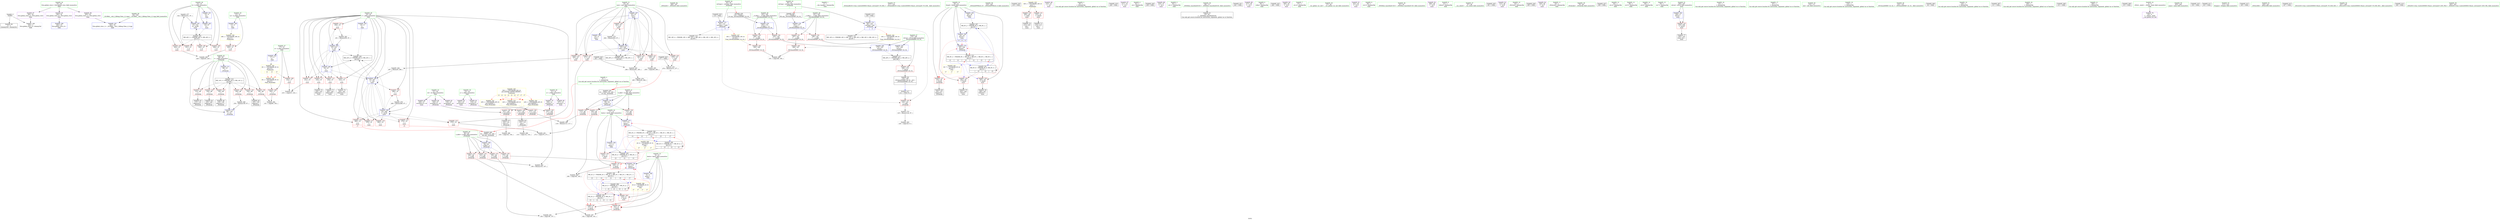 digraph "SVFG" {
	label="SVFG";

	Node0x55d6a80e3470 [shape=record,color=grey,label="{NodeID: 0\nNullPtr}"];
	Node0x55d6a80e3470 -> Node0x55d6a80e6d40[style=solid];
	Node0x55d6a80e3470 -> Node0x55d6a80ed7f0[style=solid];
	Node0x55d6a80f41e0 [shape=record,color=grey,label="{NodeID: 277\n332 = Binary(331, 97, )\n}"];
	Node0x55d6a80f41e0 -> Node0x55d6a80eead0[style=solid];
	Node0x55d6a80e5e70 [shape=record,color=red,label="{NodeID: 111\n235\<--19\n\<--i\nmain\n}"];
	Node0x55d6a80e5e70 -> Node0x55d6a80e7760[style=solid];
	Node0x55d6a80e3ed0 [shape=record,color=green,label="{NodeID: 28\n19\<--20\ni\<--i_field_insensitive\nGlob }"];
	Node0x55d6a80e3ed0 -> Node0x55d6a80e5da0[style=solid];
	Node0x55d6a80e3ed0 -> Node0x55d6a80e5e70[style=solid];
	Node0x55d6a80e3ed0 -> Node0x55d6a80e5f40[style=solid];
	Node0x55d6a80e3ed0 -> Node0x55d6a80e6010[style=solid];
	Node0x55d6a80e3ed0 -> Node0x55d6a80e60e0[style=solid];
	Node0x55d6a80e3ed0 -> Node0x55d6a80eab00[style=solid];
	Node0x55d6a80e3ed0 -> Node0x55d6a80eabd0[style=solid];
	Node0x55d6a80e3ed0 -> Node0x55d6a80eaca0[style=solid];
	Node0x55d6a80e3ed0 -> Node0x55d6a80ead70[style=solid];
	Node0x55d6a80e3ed0 -> Node0x55d6a80eae40[style=solid];
	Node0x55d6a80e3ed0 -> Node0x55d6a80eaf10[style=solid];
	Node0x55d6a80e3ed0 -> Node0x55d6a80ed2f0[style=solid];
	Node0x55d6a80e3ed0 -> Node0x55d6a80ee520[style=solid];
	Node0x55d6a80e3ed0 -> Node0x55d6a80ee5f0[style=solid];
	Node0x55d6a80e3ed0 -> Node0x55d6a80ee860[style=solid];
	Node0x55d6a80e3ed0 -> Node0x55d6a80ee930[style=solid];
	Node0x55d6a8101d70 [shape=record,color=black,label="{NodeID: 305\nMR_43V_2 = PHI(MR_43V_6, MR_43V_1, )\npts\{20 \}\n}"];
	Node0x55d6a8101d70 -> Node0x55d6a80ee520[style=dashed];
	Node0x55d6a80ebe80 [shape=record,color=red,label="{NodeID: 139\n99\<--88\n\<--i\n_Z5checkii\n}"];
	Node0x55d6a80ebe80 -> Node0x55d6a80f6b70[style=solid];
	Node0x55d6a80e6940 [shape=record,color=green,label="{NodeID: 56\n306\<--307\n_ZNSolsEi\<--_ZNSolsEi_field_insensitive\n}"];
	Node0x55d6a8122860 [shape=record,color=black,label="{NodeID: 416\n119 = PHI()\n}"];
	Node0x55d6a8122860 -> Node0x55d6a80edc30[style=solid];
	Node0x55d6a8109280 [shape=record,color=yellow,style=double,label="{NodeID: 333\n22V_1 = ENCHI(MR_22V_0)\npts\{240000 \}\nFun[_Z5checkii]}"];
	Node0x55d6a8109280 -> Node0x55d6a80ec430[style=dashed];
	Node0x55d6a80ed6f0 [shape=record,color=blue,label="{NodeID: 167\n363\<--54\nllvm.global_ctors_1\<--_GLOBAL__sub_I_Qifeng.Chen_2_0.cpp\nGlob }"];
	Node0x55d6a80e8120 [shape=record,color=purple,label="{NodeID: 84\n140\<--27\narrayidx12\<--ch\n_Z5checkii\n}"];
	Node0x55d6a80e8120 -> Node0x55d6a80ec6a0[style=solid];
	Node0x55d6a80c5e90 [shape=record,color=green,label="{NodeID: 1\n7\<--1\n__dso_handle\<--dummyObj\nGlob }"];
	Node0x55d6a80f4360 [shape=record,color=grey,label="{NodeID: 278\n278 = Binary(275, 277, )\n|{<s0>15}}"];
	Node0x55d6a80f4360:s0 -> Node0x55d6a81234a0[style=solid,color=red];
	Node0x55d6a80e5f40 [shape=record,color=red,label="{NodeID: 112\n239\<--19\n\<--i\nmain\n}"];
	Node0x55d6a80e5f40 -> Node0x55d6a80e7830[style=solid];
	Node0x55d6a80e3fd0 [shape=record,color=green,label="{NodeID: 29\n21\<--22\nx\<--x_field_insensitive\nGlob }"];
	Node0x55d6a80e3fd0 -> Node0x55d6a80e7d10[style=solid];
	Node0x55d6a80e3fd0 -> Node0x55d6a80e7de0[style=solid];
	Node0x55d6a8102270 [shape=record,color=black,label="{NodeID: 306\nMR_45V_2 = PHI(MR_45V_4, MR_45V_1, )\npts\{26 \}\n}"];
	Node0x55d6a8102270 -> Node0x55d6a80ee790[style=dashed];
	Node0x55d6a80ebf50 [shape=record,color=red,label="{NodeID: 140\n104\<--88\n\<--i\n_Z5checkii\n}"];
	Node0x55d6a80ebf50 -> Node0x55d6a80e6f40[style=solid];
	Node0x55d6a80e6a40 [shape=record,color=green,label="{NodeID: 57\n317\<--318\n_ZSt4endlIcSt11char_traitsIcEERSt13basic_ostreamIT_T0_ES6_\<--_ZSt4endlIcSt11char_traitsIcEERSt13basic_ostreamIT_T0_ES6__field_insensitive\n}"];
	Node0x55d6a8122960 [shape=record,color=black,label="{NodeID: 417\n121 = PHI(176, )\n}"];
	Node0x55d6a8122960 -> Node0x55d6a80ec500[style=solid];
	Node0x55d6a8109360 [shape=record,color=yellow,style=double,label="{NodeID: 334\n24V_1 = ENCHI(MR_24V_0)\npts\{280000 \}\nFun[_Z5checkii]}"];
	Node0x55d6a8109360 -> Node0x55d6a80ec5d0[style=dashed];
	Node0x55d6a8109360 -> Node0x55d6a80ec6a0[style=dashed];
	Node0x55d6a80ed7f0 [shape=record,color=blue, style = dotted,label="{NodeID: 168\n364\<--3\nllvm.global_ctors_2\<--dummyVal\nGlob }"];
	Node0x55d6a80e81f0 [shape=record,color=purple,label="{NodeID: 85\n245\<--27\narrayidx12\<--ch\nmain\n}"];
	Node0x55d6a80c5bd0 [shape=record,color=green,label="{NodeID: 2\n9\<--1\n\<--dummyObj\nCan only get source location for instruction, argument, global var or function.|{<s0>13|<s1>13}}"];
	Node0x55d6a80c5bd0:s0 -> Node0x55d6a7dc5980[style=solid,color=red];
	Node0x55d6a80c5bd0:s1 -> Node0x55d6a81234a0[style=solid,color=red];
	Node0x55d6a80f44e0 [shape=record,color=grey,label="{NodeID: 279\n285 = Binary(9, 284, )\n|{<s0>17}}"];
	Node0x55d6a80f44e0:s0 -> Node0x55d6a81234a0[style=solid,color=red];
	Node0x55d6a80e6010 [shape=record,color=red,label="{NodeID: 113\n243\<--19\n\<--i\nmain\n}"];
	Node0x55d6a80e6010 -> Node0x55d6a80e7900[style=solid];
	Node0x55d6a80e40d0 [shape=record,color=green,label="{NodeID: 30\n23\<--24\ny\<--y_field_insensitive\nGlob }"];
	Node0x55d6a80e40d0 -> Node0x55d6a80e7eb0[style=solid];
	Node0x55d6a80e40d0 -> Node0x55d6a80e7f80[style=solid];
	Node0x55d6a8102770 [shape=record,color=black,label="{NodeID: 307\nMR_8V_2 = PHI(MR_8V_5, MR_8V_1, )\npts\{31 \}\n}"];
	Node0x55d6a8102770 -> Node0x55d6a80ee6c0[style=dashed];
	Node0x55d6a80ec020 [shape=record,color=red,label="{NodeID: 141\n114\<--88\n\<--i\n_Z5checkii\n}"];
	Node0x55d6a80ec020 -> Node0x55d6a80e7010[style=solid];
	Node0x55d6a80e6b40 [shape=record,color=green,label="{NodeID: 58\n319\<--320\n_ZNSolsEPFRSoS_E\<--_ZNSolsEPFRSoS_E_field_insensitive\n}"];
	Node0x55d6a8122b30 [shape=record,color=black,label="{NodeID: 418\n219 = PHI()\n}"];
	Node0x55d6a8109440 [shape=record,color=yellow,style=double,label="{NodeID: 335\n34V_1 = ENCHI(MR_34V_0)\npts\{1 \}\nFun[main]}"];
	Node0x55d6a8109440 -> Node0x55d6a80eb730[style=dashed];
	Node0x55d6a8109440 -> Node0x55d6a80eb800[style=dashed];
	Node0x55d6a80ed8f0 [shape=record,color=blue,label="{NodeID: 169\n84\<--82\na.addr\<--a\n_Z5checkii\n}"];
	Node0x55d6a80ed8f0 -> Node0x55d6a80eb8d0[style=dashed];
	Node0x55d6a80ed8f0 -> Node0x55d6a80eb9a0[style=dashed];
	Node0x55d6a80ed8f0 -> Node0x55d6a80eba70[style=dashed];
	Node0x55d6a80ed8f0 -> Node0x55d6a80ebb40[style=dashed];
	Node0x55d6a80e82c0 [shape=record,color=purple,label="{NodeID: 86\n210\<--32\n\<--.str\nmain\n}"];
	Node0x55d6a80c62e0 [shape=record,color=green,label="{NodeID: 3\n30\<--1\n\<--dummyObj\nCan only get source location for instruction, argument, global var or function.}"];
	Node0x55d6a80f4660 [shape=record,color=grey,label="{NodeID: 280\n150 = Binary(149, 97, )\n}"];
	Node0x55d6a80f4660 -> Node0x55d6a80edd00[style=solid];
	Node0x55d6a80e60e0 [shape=record,color=red,label="{NodeID: 114\n250\<--19\n\<--i\nmain\n}"];
	Node0x55d6a80e60e0 -> Node0x55d6a80e9cb0[style=solid];
	Node0x55d6a80e41d0 [shape=record,color=green,label="{NodeID: 31\n25\<--26\nnow\<--now_field_insensitive\nGlob }"];
	Node0x55d6a80e41d0 -> Node0x55d6a80eafe0[style=solid];
	Node0x55d6a80e41d0 -> Node0x55d6a80eb0b0[style=solid];
	Node0x55d6a80e41d0 -> Node0x55d6a80eb180[style=solid];
	Node0x55d6a80e41d0 -> Node0x55d6a80eb250[style=solid];
	Node0x55d6a80e41d0 -> Node0x55d6a80eb320[style=solid];
	Node0x55d6a80e41d0 -> Node0x55d6a80eb3f0[style=solid];
	Node0x55d6a80e41d0 -> Node0x55d6a80ed3f0[style=solid];
	Node0x55d6a80e41d0 -> Node0x55d6a80ee790[style=solid];
	Node0x55d6a80e41d0 -> Node0x55d6a80eea00[style=solid];
	Node0x55d6a8102c70 [shape=record,color=black,label="{NodeID: 308\nMR_2V_2 = PHI(MR_2V_1, MR_2V_3, MR_2V_1, MR_2V_1, MR_2V_1, )\npts\{10 \}\n|{<s0>13|<s1>13|<s2>13|<s3>15|<s4>17}}"];
	Node0x55d6a8102c70:s0 -> Node0x55d6a80e5580[style=dashed,color=blue];
	Node0x55d6a8102c70:s1 -> Node0x55d6a80ffa70[style=dashed,color=blue];
	Node0x55d6a8102c70:s2 -> Node0x55d6a8100e70[style=dashed,color=blue];
	Node0x55d6a8102c70:s3 -> Node0x55d6a80efb40[style=dashed,color=blue];
	Node0x55d6a8102c70:s4 -> Node0x55d6a80ffa70[style=dashed,color=blue];
	Node0x55d6a80ec0f0 [shape=record,color=red,label="{NodeID: 142\n128\<--88\n\<--i\n_Z5checkii\n}"];
	Node0x55d6a80ec0f0 -> Node0x55d6a80e70e0[style=solid];
	Node0x55d6a80e6c40 [shape=record,color=green,label="{NodeID: 59\n54\<--358\n_GLOBAL__sub_I_Qifeng.Chen_2_0.cpp\<--_GLOBAL__sub_I_Qifeng.Chen_2_0.cpp_field_insensitive\n}"];
	Node0x55d6a80e6c40 -> Node0x55d6a80ed6f0[style=solid];
	Node0x55d6a8122c00 [shape=record,color=black,label="{NodeID: 419\n228 = PHI()\n}"];
	Node0x55d6a80ed9c0 [shape=record,color=blue,label="{NodeID: 170\n86\<--83\nb.addr\<--b\n_Z5checkii\n}"];
	Node0x55d6a80ed9c0 -> Node0x55d6a80ebc10[style=dashed];
	Node0x55d6a80ed9c0 -> Node0x55d6a80ebce0[style=dashed];
	Node0x55d6a80ed9c0 -> Node0x55d6a80ebdb0[style=dashed];
	Node0x55d6a80e8390 [shape=record,color=purple,label="{NodeID: 87\n211\<--34\n\<--.str.1\nmain\n}"];
	Node0x55d6a80da8d0 [shape=record,color=green,label="{NodeID: 4\n32\<--1\n.str\<--dummyObj\nGlob }"];
	Node0x55d6a80f47e0 [shape=record,color=grey,label="{NodeID: 281\n284 = Binary(281, 283, )\n}"];
	Node0x55d6a80f47e0 -> Node0x55d6a80f44e0[style=solid];
	Node0x55d6a80eab00 [shape=record,color=red,label="{NodeID: 115\n270\<--19\n\<--i\nmain\n}"];
	Node0x55d6a80eab00 -> Node0x55d6a80ea8b0[style=solid];
	Node0x55d6a80e42d0 [shape=record,color=green,label="{NodeID: 32\n27\<--28\nch\<--ch_field_insensitive\nGlob }"];
	Node0x55d6a80e42d0 -> Node0x55d6a80e8050[style=solid];
	Node0x55d6a80e42d0 -> Node0x55d6a80e8120[style=solid];
	Node0x55d6a80e42d0 -> Node0x55d6a80e81f0[style=solid];
	Node0x55d6a8103170 [shape=record,color=black,label="{NodeID: 309\nMR_4V_2 = PHI(MR_4V_1, MR_4V_3, MR_4V_1, MR_4V_1, MR_4V_1, )\npts\{12 \}\n|{<s0>13|<s1>13|<s2>13|<s3>15|<s4>17}}"];
	Node0x55d6a8103170:s0 -> Node0x55d6a80e5720[style=dashed,color=blue];
	Node0x55d6a8103170:s1 -> Node0x55d6a80fff70[style=dashed,color=blue];
	Node0x55d6a8103170:s2 -> Node0x55d6a8101370[style=dashed,color=blue];
	Node0x55d6a8103170:s3 -> Node0x55d6a80efca0[style=dashed,color=blue];
	Node0x55d6a8103170:s4 -> Node0x55d6a80fff70[style=dashed,color=blue];
	Node0x55d6a80ec1c0 [shape=record,color=red,label="{NodeID: 143\n138\<--88\n\<--i\n_Z5checkii\n}"];
	Node0x55d6a80ec1c0 -> Node0x55d6a80e7280[style=solid];
	Node0x55d6a80e6d40 [shape=record,color=black,label="{NodeID: 60\n2\<--3\ndummyVal\<--dummyVal\n}"];
	Node0x55d6a8122cd0 [shape=record,color=black,label="{NodeID: 420\n238 = PHI()\n}"];
	Node0x55d6a80eda90 [shape=record,color=blue,label="{NodeID: 171\n88\<--97\ni\<--\n_Z5checkii\n}"];
	Node0x55d6a80eda90 -> Node0x55d6a8104a70[style=dashed];
	Node0x55d6a80e8460 [shape=record,color=purple,label="{NodeID: 88\n216\<--37\n\<--.str.2\nmain\n}"];
	Node0x55d6a80da960 [shape=record,color=green,label="{NodeID: 5\n34\<--1\n.str.1\<--dummyObj\nGlob }"];
	Node0x55d6a80e9b30 [shape=record,color=grey,label="{NodeID: 282\n108 = Binary(103, 107, )\n}"];
	Node0x55d6a80eabd0 [shape=record,color=red,label="{NodeID: 116\n274\<--19\n\<--i\nmain\n|{<s0>15}}"];
	Node0x55d6a80eabd0:s0 -> Node0x55d6a7dc5980[style=solid,color=red];
	Node0x55d6a80e43d0 [shape=record,color=green,label="{NodeID: 33\n29\<--31\nfound\<--found_field_insensitive\nGlob }"];
	Node0x55d6a80e43d0 -> Node0x55d6a80eb4c0[style=solid];
	Node0x55d6a80e43d0 -> Node0x55d6a80eb590[style=solid];
	Node0x55d6a80e43d0 -> Node0x55d6a80eb660[style=solid];
	Node0x55d6a80e43d0 -> Node0x55d6a80ed4f0[style=solid];
	Node0x55d6a80e43d0 -> Node0x55d6a80eddd0[style=solid];
	Node0x55d6a80e43d0 -> Node0x55d6a80ee6c0[style=solid];
	Node0x55d6a8103670 [shape=record,color=black,label="{NodeID: 310\nMR_8V_2 = PHI(MR_8V_1, MR_8V_3, MR_8V_1, MR_8V_1, MR_8V_1, )\npts\{31 \}\n|{<s0>13|<s1>13|<s2>13|<s3>13|<s4>15|<s5>17}}"];
	Node0x55d6a8103670:s0 -> Node0x55d6a80eb590[style=dashed,color=blue];
	Node0x55d6a8103670:s1 -> Node0x55d6a80eb660[style=dashed,color=blue];
	Node0x55d6a8103670:s2 -> Node0x55d6a8100970[style=dashed,color=blue];
	Node0x55d6a8103670:s3 -> Node0x55d6a8102770[style=dashed,color=blue];
	Node0x55d6a8103670:s4 -> Node0x55d6a80efd80[style=dashed,color=blue];
	Node0x55d6a8103670:s5 -> Node0x55d6a8100970[style=dashed,color=blue];
	Node0x55d6a80ec290 [shape=record,color=red,label="{NodeID: 144\n149\<--88\n\<--i\n_Z5checkii\n}"];
	Node0x55d6a80ec290 -> Node0x55d6a80f4660[style=solid];
	Node0x55d6a80e6e40 [shape=record,color=black,label="{NodeID: 61\n65\<--66\n\<--_ZNSt8ios_base4InitD1Ev\nCan only get source location for instruction, argument, global var or function.}"];
	Node0x55d6a8122da0 [shape=record,color=black,label="{NodeID: 421\n242 = PHI()\n}"];
	Node0x55d6a8109710 [shape=record,color=yellow,style=double,label="{NodeID: 338\n38V_1 = ENCHI(MR_38V_0)\npts\{14 \}\nFun[main]}"];
	Node0x55d6a8109710 -> Node0x55d6a80e57f0[style=dashed];
	Node0x55d6a80edb60 [shape=record,color=blue,label="{NodeID: 172\n90\<--109\nref.tmp\<--call\n_Z5checkii\n|{|<s3>5}}"];
	Node0x55d6a80edb60 -> Node0x55d6a80ec500[style=dashed];
	Node0x55d6a80edb60 -> Node0x55d6a80edb60[style=dashed];
	Node0x55d6a80edb60 -> Node0x55d6a8103b70[style=dashed];
	Node0x55d6a80edb60:s3 -> Node0x55d6a8109e70[style=dashed,color=red];
	Node0x55d6a80e8530 [shape=record,color=purple,label="{NodeID: 89\n217\<--39\n\<--.str.3\nmain\n}"];
	Node0x55d6a80d9c40 [shape=record,color=green,label="{NodeID: 6\n36\<--1\nstdin\<--dummyObj\nGlob }"];
	Node0x55d6a80e9cb0 [shape=record,color=grey,label="{NodeID: 283\n251 = Binary(250, 97, )\n}"];
	Node0x55d6a80e9cb0 -> Node0x55d6a80ee5f0[style=solid];
	Node0x55d6a80eaca0 [shape=record,color=red,label="{NodeID: 117\n276\<--19\n\<--i\nmain\n}"];
	Node0x55d6a80e44d0 [shape=record,color=green,label="{NodeID: 34\n52\<--56\nllvm.global_ctors\<--llvm.global_ctors_field_insensitive\nGlob }"];
	Node0x55d6a80e44d0 -> Node0x55d6a80e8a10[style=solid];
	Node0x55d6a80e44d0 -> Node0x55d6a80e51e0[style=solid];
	Node0x55d6a80e44d0 -> Node0x55d6a80e52e0[style=solid];
	Node0x55d6a8103b70 [shape=record,color=black,label="{NodeID: 311\nMR_16V_4 = PHI(MR_16V_3, MR_16V_2, MR_16V_2, MR_16V_3, MR_16V_2, )\npts\{91 \}\n}"];
	Node0x55d6a80ec360 [shape=record,color=red,label="{NodeID: 145\n107\<--106\n\<--arrayidx\n_Z5checkii\n}"];
	Node0x55d6a80ec360 -> Node0x55d6a80e9b30[style=solid];
	Node0x55d6a80e6f40 [shape=record,color=black,label="{NodeID: 62\n105\<--104\nidxprom\<--\n_Z5checkii\n}"];
	Node0x55d6a8122ea0 [shape=record,color=black,label="{NodeID: 422\n246 = PHI()\n}"];
	Node0x55d6a80edc30 [shape=record,color=blue,label="{NodeID: 173\n92\<--119\nref.tmp1\<--call5\n_Z5checkii\n|{|<s3>5}}"];
	Node0x55d6a80edc30 -> Node0x55d6a80ec500[style=dashed];
	Node0x55d6a80edc30 -> Node0x55d6a80edc30[style=dashed];
	Node0x55d6a80edc30 -> Node0x55d6a8104070[style=dashed];
	Node0x55d6a80edc30:s3 -> Node0x55d6a8109f80[style=dashed,color=red];
	Node0x55d6a80e8600 [shape=record,color=purple,label="{NodeID: 90\n300\<--44\n\<--.str.4\nmain\n}"];
	Node0x55d6a80d9cd0 [shape=record,color=green,label="{NodeID: 7\n37\<--1\n.str.2\<--dummyObj\nGlob }"];
	Node0x55d6a80e9e30 [shape=record,color=grey,label="{NodeID: 284\n267 = Binary(9, 266, )\n}"];
	Node0x55d6a80e9e30 -> Node0x55d6a80ee860[style=solid];
	Node0x55d6a80ead70 [shape=record,color=red,label="{NodeID: 118\n280\<--19\n\<--i\nmain\n|{<s0>17}}"];
	Node0x55d6a80ead70:s0 -> Node0x55d6a7dc5980[style=solid,color=red];
	Node0x55d6a80e45d0 [shape=record,color=green,label="{NodeID: 35\n57\<--58\n__cxx_global_var_init\<--__cxx_global_var_init_field_insensitive\n}"];
	Node0x55d6a8104070 [shape=record,color=black,label="{NodeID: 312\nMR_18V_4 = PHI(MR_18V_3, MR_18V_2, MR_18V_2, MR_18V_3, MR_18V_2, )\npts\{93 \}\n}"];
	Node0x55d6a80ec430 [shape=record,color=red,label="{NodeID: 146\n117\<--116\n\<--arrayidx3\n_Z5checkii\n}"];
	Node0x55d6a80ec430 -> Node0x55d6a80e9fb0[style=solid];
	Node0x55d6a80e7010 [shape=record,color=black,label="{NodeID: 63\n115\<--114\nidxprom2\<--\n_Z5checkii\n}"];
	Node0x55d6a8122f70 [shape=record,color=black,label="{NodeID: 423\n277 = PHI()\n}"];
	Node0x55d6a8122f70 -> Node0x55d6a80f4360[style=solid];
	Node0x55d6a81098d0 [shape=record,color=yellow,style=double,label="{NodeID: 340\n6V_1 = ENCHI(MR_6V_0)\npts\{18 \}\nFun[main]|{|<s1>13|<s2>15|<s3>17}}"];
	Node0x55d6a81098d0 -> Node0x55d6a80e5cd0[style=dashed];
	Node0x55d6a81098d0:s1 -> Node0x55d6a8108b80[style=dashed,color=red];
	Node0x55d6a81098d0:s2 -> Node0x55d6a8108b80[style=dashed,color=red];
	Node0x55d6a81098d0:s3 -> Node0x55d6a8108b80[style=dashed,color=red];
	Node0x55d6a80edd00 [shape=record,color=blue,label="{NodeID: 174\n88\<--150\ni\<--inc\n_Z5checkii\n}"];
	Node0x55d6a80edd00 -> Node0x55d6a8104a70[style=dashed];
	Node0x55d6a80e86d0 [shape=record,color=purple,label="{NodeID: 91\n322\<--44\n\<--.str.4\nmain\n}"];
	Node0x55d6a80d9d60 [shape=record,color=green,label="{NodeID: 8\n39\<--1\n.str.3\<--dummyObj\nGlob }"];
	Node0x55d6a80e9fb0 [shape=record,color=grey,label="{NodeID: 285\n118 = Binary(113, 117, )\n}"];
	Node0x55d6a80eae40 [shape=record,color=red,label="{NodeID: 119\n282\<--19\n\<--i\nmain\n}"];
	Node0x55d6a80e46d0 [shape=record,color=green,label="{NodeID: 36\n61\<--62\n_ZNSt8ios_base4InitC1Ev\<--_ZNSt8ios_base4InitC1Ev_field_insensitive\n}"];
	Node0x55d6a80ec500 [shape=record,color=red,label="{NodeID: 147\n124\<--121\n\<--call6\n_Z5checkii\n}"];
	Node0x55d6a80ec500 -> Node0x55d6a80f3d60[style=solid];
	Node0x55d6a80e70e0 [shape=record,color=black,label="{NodeID: 64\n129\<--128\nidxprom7\<--\n_Z5checkii\n}"];
	Node0x55d6a81230a0 [shape=record,color=black,label="{NodeID: 424\n283 = PHI()\n}"];
	Node0x55d6a81230a0 -> Node0x55d6a80f47e0[style=solid];
	Node0x55d6a80eddd0 [shape=record,color=blue,label="{NodeID: 175\n29\<--169\nfound\<--\n_Z5checkii\n}"];
	Node0x55d6a80eddd0 -> Node0x55d6a8103670[style=dashed];
	Node0x55d6a80e87a0 [shape=record,color=purple,label="{NodeID: 92\n308\<--46\n\<--.str.5\nmain\n}"];
	Node0x55d6a80d9df0 [shape=record,color=green,label="{NodeID: 9\n41\<--1\nstdout\<--dummyObj\nGlob }"];
	Node0x55d6a80ea130 [shape=record,color=grey,label="{NodeID: 286\n143 = cmp(142, 144, )\n}"];
	Node0x55d6a80eaf10 [shape=record,color=red,label="{NodeID: 120\n288\<--19\n\<--i\nmain\n}"];
	Node0x55d6a80eaf10 -> Node0x55d6a80f4060[style=solid];
	Node0x55d6a80e47d0 [shape=record,color=green,label="{NodeID: 37\n67\<--68\n__cxa_atexit\<--__cxa_atexit_field_insensitive\n}"];
	Node0x55d6a8104a70 [shape=record,color=black,label="{NodeID: 314\nMR_14V_3 = PHI(MR_14V_4, MR_14V_2, )\npts\{89 \}\n}"];
	Node0x55d6a8104a70 -> Node0x55d6a80ebe80[style=dashed];
	Node0x55d6a8104a70 -> Node0x55d6a80ebf50[style=dashed];
	Node0x55d6a8104a70 -> Node0x55d6a80ec020[style=dashed];
	Node0x55d6a8104a70 -> Node0x55d6a80ec0f0[style=dashed];
	Node0x55d6a8104a70 -> Node0x55d6a80ec1c0[style=dashed];
	Node0x55d6a8104a70 -> Node0x55d6a80ec290[style=dashed];
	Node0x55d6a8104a70 -> Node0x55d6a80edd00[style=dashed];
	Node0x55d6a80ec5d0 [shape=record,color=red,label="{NodeID: 148\n131\<--130\n\<--arrayidx8\n_Z5checkii\n}"];
	Node0x55d6a80ec5d0 -> Node0x55d6a80e71b0[style=solid];
	Node0x55d6a80e71b0 [shape=record,color=black,label="{NodeID: 65\n132\<--131\nconv\<--\n_Z5checkii\n}"];
	Node0x55d6a80e71b0 -> Node0x55d6a80f6e70[style=solid];
	Node0x55d6a81231a0 [shape=record,color=black,label="{NodeID: 425\n301 = PHI()\n}"];
	Node0x55d6a80edea0 [shape=record,color=blue,label="{NodeID: 176\n8\<--170\nbestx\<--\n_Z5checkii\n}"];
	Node0x55d6a80edea0 -> Node0x55d6a8102c70[style=dashed];
	Node0x55d6a80e8870 [shape=record,color=purple,label="{NodeID: 93\n312\<--48\n\<--.str.6\nmain\n}"];
	Node0x55d6a80d9e80 [shape=record,color=green,label="{NodeID: 10\n42\<--1\n_ZSt3cin\<--dummyObj\nGlob }"];
	Node0x55d6a80ea2b0 [shape=record,color=grey,label="{NodeID: 287\n162 = cmp(160, 161, )\n}"];
	Node0x55d6a80eafe0 [shape=record,color=red,label="{NodeID: 121\n258\<--25\n\<--now\nmain\n}"];
	Node0x55d6a80eafe0 -> Node0x55d6a80f6cf0[style=solid];
	Node0x55d6a80e48d0 [shape=record,color=green,label="{NodeID: 38\n66\<--72\n_ZNSt8ios_base4InitD1Ev\<--_ZNSt8ios_base4InitD1Ev_field_insensitive\n}"];
	Node0x55d6a80e48d0 -> Node0x55d6a80e6e40[style=solid];
	Node0x55d6a80ec6a0 [shape=record,color=red,label="{NodeID: 149\n141\<--140\n\<--arrayidx12\n_Z5checkii\n}"];
	Node0x55d6a80ec6a0 -> Node0x55d6a80e7350[style=solid];
	Node0x55d6a80e7280 [shape=record,color=black,label="{NodeID: 66\n139\<--138\nidxprom11\<--\n_Z5checkii\n}"];
	Node0x55d6a81232a0 [shape=record,color=black,label="{NodeID: 426\n305 = PHI()\n}"];
	Node0x55d6a80edf70 [shape=record,color=blue,label="{NodeID: 177\n11\<--172\nbesty\<--\n_Z5checkii\n}"];
	Node0x55d6a80edf70 -> Node0x55d6a8103170[style=dashed];
	Node0x55d6a80e8940 [shape=record,color=purple,label="{NodeID: 94\n326\<--50\n\<--.str.7\nmain\n}"];
	Node0x55d6a80e3500 [shape=record,color=green,label="{NodeID: 11\n43\<--1\n_ZSt4cout\<--dummyObj\nGlob }"];
	Node0x55d6a80ea430 [shape=record,color=grey,label="{NodeID: 288\n166 = cmp(164, 165, )\n}"];
	Node0x55d6a80eb0b0 [shape=record,color=red,label="{NodeID: 122\n266\<--25\n\<--now\nmain\n}"];
	Node0x55d6a80eb0b0 -> Node0x55d6a80e9e30[style=solid];
	Node0x55d6a80e49d0 [shape=record,color=green,label="{NodeID: 39\n79\<--80\n_Z5checkii\<--_Z5checkii_field_insensitive\n}"];
	Node0x55d6a80efb40 [shape=record,color=yellow,style=double,label="{NodeID: 399\n2V_6 = CSCHI(MR_2V_5)\npts\{10 \}\nCS[]|{<s0>17|<s1>17|<s2>17|<s3>17}}"];
	Node0x55d6a80efb40:s0 -> Node0x55d6a80e53e0[style=dashed,color=red];
	Node0x55d6a80efb40:s1 -> Node0x55d6a80e54b0[style=dashed,color=red];
	Node0x55d6a80efb40:s2 -> Node0x55d6a80edea0[style=dashed,color=red];
	Node0x55d6a80efb40:s3 -> Node0x55d6a8102c70[style=dashed,color=red];
	Node0x55d6a80ec770 [shape=record,color=red,label="{NodeID: 150\n199\<--179\n\<--retval\n_ZSt3maxIiERKT_S2_S2_\n}"];
	Node0x55d6a80ec770 -> Node0x55d6a80e74f0[style=solid];
	Node0x55d6a80e7350 [shape=record,color=black,label="{NodeID: 67\n142\<--141\nconv13\<--\n_Z5checkii\n}"];
	Node0x55d6a80e7350 -> Node0x55d6a80ea130[style=solid];
	Node0x55d6a81233a0 [shape=record,color=black,label="{NodeID: 427\n309 = PHI()\n}"];
	Node0x55d6a80ee040 [shape=record,color=blue,label="{NodeID: 178\n181\<--177\n__a.addr\<--__a\n_ZSt3maxIiERKT_S2_S2_\n}"];
	Node0x55d6a80ee040 -> Node0x55d6a80ec840[style=dashed];
	Node0x55d6a80ee040 -> Node0x55d6a80ec910[style=dashed];
	Node0x55d6a80e8a10 [shape=record,color=purple,label="{NodeID: 95\n362\<--52\nllvm.global_ctors_0\<--llvm.global_ctors\nGlob }"];
	Node0x55d6a80e8a10 -> Node0x55d6a80ed5f0[style=solid];
	Node0x55d6a80e3590 [shape=record,color=green,label="{NodeID: 12\n44\<--1\n.str.4\<--dummyObj\nGlob }"];
	Node0x55d6a80ea5b0 [shape=record,color=grey,label="{NodeID: 289\n226 = cmp(224, 225, )\n}"];
	Node0x55d6a80eb180 [shape=record,color=red,label="{NodeID: 123\n271\<--25\n\<--now\nmain\n}"];
	Node0x55d6a80eb180 -> Node0x55d6a80ea8b0[style=solid];
	Node0x55d6a80e4ad0 [shape=record,color=green,label="{NodeID: 40\n84\<--85\na.addr\<--a.addr_field_insensitive\n_Z5checkii\n}"];
	Node0x55d6a80e4ad0 -> Node0x55d6a80eb8d0[style=solid];
	Node0x55d6a80e4ad0 -> Node0x55d6a80eb9a0[style=solid];
	Node0x55d6a80e4ad0 -> Node0x55d6a80eba70[style=solid];
	Node0x55d6a80e4ad0 -> Node0x55d6a80ebb40[style=solid];
	Node0x55d6a80e4ad0 -> Node0x55d6a80ed8f0[style=solid];
	Node0x55d6a80efca0 [shape=record,color=yellow,style=double,label="{NodeID: 400\n4V_6 = CSCHI(MR_4V_5)\npts\{12 \}\nCS[]|{<s0>17|<s1>17|<s2>17}}"];
	Node0x55d6a80efca0:s0 -> Node0x55d6a80e5650[style=dashed,color=red];
	Node0x55d6a80efca0:s1 -> Node0x55d6a80edf70[style=dashed,color=red];
	Node0x55d6a80efca0:s2 -> Node0x55d6a8103170[style=dashed,color=red];
	Node0x55d6a8105970 [shape=record,color=black,label="{NodeID: 317\nMR_28V_3 = PHI(MR_28V_4, MR_28V_2, )\npts\{180 \}\n}"];
	Node0x55d6a8105970 -> Node0x55d6a80ec770[style=dashed];
	Node0x55d6a80ec840 [shape=record,color=red,label="{NodeID: 151\n187\<--181\n\<--__a.addr\n_ZSt3maxIiERKT_S2_S2_\n}"];
	Node0x55d6a80ec840 -> Node0x55d6a80ecb80[style=solid];
	Node0x55d6a80e7420 [shape=record,color=black,label="{NodeID: 68\n154\<--153\ntobool18\<--\n_Z5checkii\n}"];
	Node0x55d6a81234a0 [shape=record,color=black,label="{NodeID: 428\n83 = PHI(9, 278, 285, )\n1st arg _Z5checkii }"];
	Node0x55d6a81234a0 -> Node0x55d6a80ed9c0[style=solid];
	Node0x55d6a8109d30 [shape=record,color=yellow,style=double,label="{NodeID: 345\n50V_1 = ENCHI(MR_50V_0)\npts\{220000 240000 280000 \}\nFun[main]|{<s0>13|<s1>13|<s2>13|<s3>15|<s4>15|<s5>15|<s6>17|<s7>17|<s8>17}}"];
	Node0x55d6a8109d30:s0 -> Node0x55d6a81091a0[style=dashed,color=red];
	Node0x55d6a8109d30:s1 -> Node0x55d6a8109280[style=dashed,color=red];
	Node0x55d6a8109d30:s2 -> Node0x55d6a8109360[style=dashed,color=red];
	Node0x55d6a8109d30:s3 -> Node0x55d6a81091a0[style=dashed,color=red];
	Node0x55d6a8109d30:s4 -> Node0x55d6a8109280[style=dashed,color=red];
	Node0x55d6a8109d30:s5 -> Node0x55d6a8109360[style=dashed,color=red];
	Node0x55d6a8109d30:s6 -> Node0x55d6a81091a0[style=dashed,color=red];
	Node0x55d6a8109d30:s7 -> Node0x55d6a8109280[style=dashed,color=red];
	Node0x55d6a8109d30:s8 -> Node0x55d6a8109360[style=dashed,color=red];
	Node0x55d6a80ee110 [shape=record,color=blue,label="{NodeID: 179\n183\<--178\n__b.addr\<--__b\n_ZSt3maxIiERKT_S2_S2_\n}"];
	Node0x55d6a80ee110 -> Node0x55d6a80ec9e0[style=dashed];
	Node0x55d6a80ee110 -> Node0x55d6a80ecab0[style=dashed];
	Node0x55d6a80e51e0 [shape=record,color=purple,label="{NodeID: 96\n363\<--52\nllvm.global_ctors_1\<--llvm.global_ctors\nGlob }"];
	Node0x55d6a80e51e0 -> Node0x55d6a80ed6f0[style=solid];
	Node0x55d6a80e3620 [shape=record,color=green,label="{NodeID: 13\n46\<--1\n.str.5\<--dummyObj\nGlob }"];
	Node0x55d6a80ea730 [shape=record,color=grey,label="{NodeID: 290\n191 = cmp(188, 190, )\n}"];
	Node0x55d6a80eb250 [shape=record,color=red,label="{NodeID: 124\n275\<--25\n\<--now\nmain\n}"];
	Node0x55d6a80eb250 -> Node0x55d6a80f4360[style=solid];
	Node0x55d6a80e4ba0 [shape=record,color=green,label="{NodeID: 41\n86\<--87\nb.addr\<--b.addr_field_insensitive\n_Z5checkii\n}"];
	Node0x55d6a80e4ba0 -> Node0x55d6a80ebc10[style=solid];
	Node0x55d6a80e4ba0 -> Node0x55d6a80ebce0[style=solid];
	Node0x55d6a80e4ba0 -> Node0x55d6a80ebdb0[style=solid];
	Node0x55d6a80e4ba0 -> Node0x55d6a80ed9c0[style=solid];
	Node0x55d6a80efd80 [shape=record,color=yellow,style=double,label="{NodeID: 401\n8V_7 = CSCHI(MR_8V_6)\npts\{31 \}\nCS[]|{<s0>17|<s1>17|<s2>17}}"];
	Node0x55d6a80efd80:s0 -> Node0x55d6a80eb4c0[style=dashed,color=red];
	Node0x55d6a80efd80:s1 -> Node0x55d6a80eddd0[style=dashed,color=red];
	Node0x55d6a80efd80:s2 -> Node0x55d6a8103670[style=dashed,color=red];
	Node0x55d6a80ec910 [shape=record,color=red,label="{NodeID: 152\n196\<--181\n\<--__a.addr\n_ZSt3maxIiERKT_S2_S2_\n}"];
	Node0x55d6a80ec910 -> Node0x55d6a80ee2b0[style=solid];
	Node0x55d6a80e74f0 [shape=record,color=black,label="{NodeID: 69\n176\<--199\n_ZSt3maxIiERKT_S2_S2__ret\<--\n_ZSt3maxIiERKT_S2_S2_\n|{<s0>5}}"];
	Node0x55d6a80e74f0:s0 -> Node0x55d6a8122960[style=solid,color=blue];
	Node0x55d6a8123810 [shape=record,color=black,label="{NodeID: 429\n177 = PHI(90, )\n0th arg _ZSt3maxIiERKT_S2_S2_ }"];
	Node0x55d6a8123810 -> Node0x55d6a80ee040[style=solid];
	Node0x55d6a8109e70 [shape=record,color=yellow,style=double,label="{NodeID: 346\n16V_1 = ENCHI(MR_16V_0)\npts\{91 \}\nFun[_ZSt3maxIiERKT_S2_S2_]}"];
	Node0x55d6a8109e70 -> Node0x55d6a80ecb80[style=dashed];
	Node0x55d6a80ee1e0 [shape=record,color=blue,label="{NodeID: 180\n179\<--193\nretval\<--\n_ZSt3maxIiERKT_S2_S2_\n}"];
	Node0x55d6a80ee1e0 -> Node0x55d6a8105970[style=dashed];
	Node0x55d6a80e52e0 [shape=record,color=purple,label="{NodeID: 97\n364\<--52\nllvm.global_ctors_2\<--llvm.global_ctors\nGlob }"];
	Node0x55d6a80e52e0 -> Node0x55d6a80ed7f0[style=solid];
	Node0x55d6a80e36b0 [shape=record,color=green,label="{NodeID: 14\n48\<--1\n.str.6\<--dummyObj\nGlob }"];
	Node0x55d6a80ea8b0 [shape=record,color=grey,label="{NodeID: 291\n272 = cmp(270, 271, )\n}"];
	Node0x55d6a80eb320 [shape=record,color=red,label="{NodeID: 125\n281\<--25\n\<--now\nmain\n}"];
	Node0x55d6a80eb320 -> Node0x55d6a80f47e0[style=solid];
	Node0x55d6a80e4c70 [shape=record,color=green,label="{NodeID: 42\n88\<--89\ni\<--i_field_insensitive\n_Z5checkii\n}"];
	Node0x55d6a80e4c70 -> Node0x55d6a80ebe80[style=solid];
	Node0x55d6a80e4c70 -> Node0x55d6a80ebf50[style=solid];
	Node0x55d6a80e4c70 -> Node0x55d6a80ec020[style=solid];
	Node0x55d6a80e4c70 -> Node0x55d6a80ec0f0[style=solid];
	Node0x55d6a80e4c70 -> Node0x55d6a80ec1c0[style=solid];
	Node0x55d6a80e4c70 -> Node0x55d6a80ec290[style=solid];
	Node0x55d6a80e4c70 -> Node0x55d6a80eda90[style=solid];
	Node0x55d6a80e4c70 -> Node0x55d6a80edd00[style=solid];
	Node0x55d6a80ec9e0 [shape=record,color=red,label="{NodeID: 153\n189\<--183\n\<--__b.addr\n_ZSt3maxIiERKT_S2_S2_\n}"];
	Node0x55d6a80ec9e0 -> Node0x55d6a80ecc50[style=solid];
	Node0x55d6a80e75c0 [shape=record,color=black,label="{NodeID: 70\n212\<--209\ncall\<--\nmain\n}"];
	Node0x55d6a8123920 [shape=record,color=black,label="{NodeID: 430\n178 = PHI(92, )\n1st arg _ZSt3maxIiERKT_S2_S2_ }"];
	Node0x55d6a8123920 -> Node0x55d6a80ee110[style=solid];
	Node0x55d6a8109f80 [shape=record,color=yellow,style=double,label="{NodeID: 347\n18V_1 = ENCHI(MR_18V_0)\npts\{93 \}\nFun[_ZSt3maxIiERKT_S2_S2_]}"];
	Node0x55d6a8109f80 -> Node0x55d6a80ecc50[style=dashed];
	Node0x55d6a80ee2b0 [shape=record,color=blue,label="{NodeID: 181\n179\<--196\nretval\<--\n_ZSt3maxIiERKT_S2_S2_\n}"];
	Node0x55d6a80ee2b0 -> Node0x55d6a8105970[style=dashed];
	Node0x55d6a80e53e0 [shape=record,color=red,label="{NodeID: 98\n157\<--8\n\<--bestx\n_Z5checkii\n}"];
	Node0x55d6a80e53e0 -> Node0x55d6a80eaa30[style=solid];
	Node0x55d6a80e3740 [shape=record,color=green,label="{NodeID: 15\n50\<--1\n.str.7\<--dummyObj\nGlob }"];
	Node0x55d6a80eaa30 [shape=record,color=grey,label="{NodeID: 292\n158 = cmp(156, 157, )\n}"];
	Node0x55d6a80eb3f0 [shape=record,color=red,label="{NodeID: 126\n293\<--25\n\<--now\nmain\n}"];
	Node0x55d6a80eb3f0 -> Node0x55d6a80f3ee0[style=solid];
	Node0x55d6a80e4d40 [shape=record,color=green,label="{NodeID: 43\n90\<--91\nref.tmp\<--ref.tmp_field_insensitive\n_Z5checkii\n|{|<s1>5}}"];
	Node0x55d6a80e4d40 -> Node0x55d6a80edb60[style=solid];
	Node0x55d6a80e4d40:s1 -> Node0x55d6a8123810[style=solid,color=red];
	Node0x55d6a80ecab0 [shape=record,color=red,label="{NodeID: 154\n193\<--183\n\<--__b.addr\n_ZSt3maxIiERKT_S2_S2_\n}"];
	Node0x55d6a80ecab0 -> Node0x55d6a80ee1e0[style=solid];
	Node0x55d6a80e7690 [shape=record,color=black,label="{NodeID: 71\n218\<--215\ncall1\<--\nmain\n}"];
	Node0x55d6a80ee380 [shape=record,color=blue,label="{NodeID: 182\n206\<--9\nretval\<--\nmain\n}"];
	Node0x55d6a80ee380 -> Node0x55d6a80ecd20[style=dashed];
	Node0x55d6a80e54b0 [shape=record,color=red,label="{NodeID: 99\n161\<--8\n\<--bestx\n_Z5checkii\n}"];
	Node0x55d6a80e54b0 -> Node0x55d6a80ea2b0[style=solid];
	Node0x55d6a80e37d0 [shape=record,color=green,label="{NodeID: 16\n53\<--1\n\<--dummyObj\nCan only get source location for instruction, argument, global var or function.}"];
	Node0x55d6a80f69f0 [shape=record,color=grey,label="{NodeID: 293\n126 = cmp(125, 9, )\n}"];
	Node0x55d6a80eb4c0 [shape=record,color=red,label="{NodeID: 127\n153\<--29\n\<--found\n_Z5checkii\n}"];
	Node0x55d6a80eb4c0 -> Node0x55d6a80e7420[style=solid];
	Node0x55d6a80e4e10 [shape=record,color=green,label="{NodeID: 44\n92\<--93\nref.tmp1\<--ref.tmp1_field_insensitive\n_Z5checkii\n|{|<s1>5}}"];
	Node0x55d6a80e4e10 -> Node0x55d6a80edc30[style=solid];
	Node0x55d6a80e4e10:s1 -> Node0x55d6a8123920[style=solid,color=red];
	Node0x55d6a80ecb80 [shape=record,color=red,label="{NodeID: 155\n188\<--187\n\<--\n_ZSt3maxIiERKT_S2_S2_\n}"];
	Node0x55d6a80ecb80 -> Node0x55d6a80ea730[style=solid];
	Node0x55d6a80e7760 [shape=record,color=black,label="{NodeID: 72\n236\<--235\nidxprom\<--\nmain\n}"];
	Node0x55d6a80ee450 [shape=record,color=blue,label="{NodeID: 183\n15\<--97\nti\<--\nmain\n}"];
	Node0x55d6a80ee450 -> Node0x55d6a8101870[style=dashed];
	Node0x55d6a80e5580 [shape=record,color=red,label="{NodeID: 100\n310\<--8\n\<--bestx\nmain\n}"];
	Node0x55d6a80e3860 [shape=record,color=green,label="{NodeID: 17\n97\<--1\n\<--dummyObj\nCan only get source location for instruction, argument, global var or function.}"];
	Node0x55d6a80f6b70 [shape=record,color=grey,label="{NodeID: 294\n101 = cmp(99, 100, )\n}"];
	Node0x55d6a80eb590 [shape=record,color=red,label="{NodeID: 128\n262\<--29\n\<--found\nmain\n}"];
	Node0x55d6a80eb590 -> Node0x55d6a80e79d0[style=solid];
	Node0x55d6a80e4ee0 [shape=record,color=green,label="{NodeID: 45\n110\<--111\nabs\<--abs_field_insensitive\n}"];
	Node0x55d6a7dc5980 [shape=record,color=black,label="{NodeID: 405\n82 = PHI(9, 274, 280, )\n0th arg _Z5checkii }"];
	Node0x55d6a7dc5980 -> Node0x55d6a80ed8f0[style=solid];
	Node0x55d6a80ecc50 [shape=record,color=red,label="{NodeID: 156\n190\<--189\n\<--\n_ZSt3maxIiERKT_S2_S2_\n}"];
	Node0x55d6a80ecc50 -> Node0x55d6a80ea730[style=solid];
	Node0x55d6a80e7830 [shape=record,color=black,label="{NodeID: 73\n240\<--239\nidxprom8\<--\nmain\n}"];
	Node0x55d6a80ee520 [shape=record,color=blue,label="{NodeID: 184\n19\<--97\ni\<--\nmain\n}"];
	Node0x55d6a80ee520 -> Node0x55d6a80e5da0[style=dashed];
	Node0x55d6a80ee520 -> Node0x55d6a80e5e70[style=dashed];
	Node0x55d6a80ee520 -> Node0x55d6a80e5f40[style=dashed];
	Node0x55d6a80ee520 -> Node0x55d6a80e6010[style=dashed];
	Node0x55d6a80ee520 -> Node0x55d6a80e60e0[style=dashed];
	Node0x55d6a80ee520 -> Node0x55d6a80ee5f0[style=dashed];
	Node0x55d6a80ee520 -> Node0x55d6a80ee860[style=dashed];
	Node0x55d6a80ee520 -> Node0x55d6a8101d70[style=dashed];
	Node0x55d6a80e5650 [shape=record,color=red,label="{NodeID: 101\n165\<--11\n\<--besty\n_Z5checkii\n}"];
	Node0x55d6a80e5650 -> Node0x55d6a80ea430[style=solid];
	Node0x55d6a80e38f0 [shape=record,color=green,label="{NodeID: 18\n134\<--1\n\<--dummyObj\nCan only get source location for instruction, argument, global var or function.}"];
	Node0x55d6a80f6cf0 [shape=record,color=grey,label="{NodeID: 295\n259 = cmp(258, 260, )\n}"];
	Node0x55d6a80eb660 [shape=record,color=red,label="{NodeID: 129\n297\<--29\n\<--found\nmain\n}"];
	Node0x55d6a80eb660 -> Node0x55d6a80e7aa0[style=solid];
	Node0x55d6a80e4fe0 [shape=record,color=green,label="{NodeID: 46\n122\<--123\n_ZSt3maxIiERKT_S2_S2_\<--_ZSt3maxIiERKT_S2_S2__field_insensitive\n}"];
	Node0x55d6a8121e00 [shape=record,color=black,label="{NodeID: 406\n64 = PHI()\n}"];
	Node0x55d6a80ecd20 [shape=record,color=red,label="{NodeID: 157\n335\<--206\n\<--retval\nmain\n}"];
	Node0x55d6a80ecd20 -> Node0x55d6a80e7b70[style=solid];
	Node0x55d6a80e7900 [shape=record,color=black,label="{NodeID: 74\n244\<--243\nidxprom11\<--\nmain\n}"];
	Node0x55d6a80ee5f0 [shape=record,color=blue,label="{NodeID: 185\n19\<--251\ni\<--inc\nmain\n}"];
	Node0x55d6a80ee5f0 -> Node0x55d6a80e5da0[style=dashed];
	Node0x55d6a80ee5f0 -> Node0x55d6a80e5e70[style=dashed];
	Node0x55d6a80ee5f0 -> Node0x55d6a80e5f40[style=dashed];
	Node0x55d6a80ee5f0 -> Node0x55d6a80e6010[style=dashed];
	Node0x55d6a80ee5f0 -> Node0x55d6a80e60e0[style=dashed];
	Node0x55d6a80ee5f0 -> Node0x55d6a80ee5f0[style=dashed];
	Node0x55d6a80ee5f0 -> Node0x55d6a80ee860[style=dashed];
	Node0x55d6a80ee5f0 -> Node0x55d6a8101d70[style=dashed];
	Node0x55d6a80e5720 [shape=record,color=red,label="{NodeID: 102\n314\<--11\n\<--besty\nmain\n}"];
	Node0x55d6a80e3980 [shape=record,color=green,label="{NodeID: 19\n144\<--1\n\<--dummyObj\nCan only get source location for instruction, argument, global var or function.}"];
	Node0x55d6a80f6e70 [shape=record,color=grey,label="{NodeID: 296\n133 = cmp(132, 134, )\n}"];
	Node0x55d6a80eb730 [shape=record,color=red,label="{NodeID: 130\n209\<--36\n\<--stdin\nmain\n}"];
	Node0x55d6a80eb730 -> Node0x55d6a80e75c0[style=solid];
	Node0x55d6a80e50e0 [shape=record,color=green,label="{NodeID: 47\n179\<--180\nretval\<--retval_field_insensitive\n_ZSt3maxIiERKT_S2_S2_\n}"];
	Node0x55d6a80e50e0 -> Node0x55d6a80ec770[style=solid];
	Node0x55d6a80e50e0 -> Node0x55d6a80ee1e0[style=solid];
	Node0x55d6a80e50e0 -> Node0x55d6a80ee2b0[style=solid];
	Node0x55d6a8121f00 [shape=record,color=black,label="{NodeID: 407\n311 = PHI()\n}"];
	Node0x55d6a80ecdf0 [shape=record,color=blue,label="{NodeID: 158\n8\<--9\nbestx\<--\nGlob }"];
	Node0x55d6a80ecdf0 -> Node0x55d6a8100e70[style=dashed];
	Node0x55d6a80e79d0 [shape=record,color=black,label="{NodeID: 75\n263\<--262\ntobool\<--\nmain\n}"];
	Node0x55d6a80ee6c0 [shape=record,color=blue,label="{NodeID: 186\n29\<--30\nfound\<--\nmain\n|{<s0>13|<s1>13|<s2>13}}"];
	Node0x55d6a80ee6c0:s0 -> Node0x55d6a80eb4c0[style=dashed,color=red];
	Node0x55d6a80ee6c0:s1 -> Node0x55d6a80eddd0[style=dashed,color=red];
	Node0x55d6a80ee6c0:s2 -> Node0x55d6a8103670[style=dashed,color=red];
	Node0x55d6a80e57f0 [shape=record,color=red,label="{NodeID: 103\n225\<--13\n\<--ca\nmain\n}"];
	Node0x55d6a80e57f0 -> Node0x55d6a80ea5b0[style=solid];
	Node0x55d6a80e3a10 [shape=record,color=green,label="{NodeID: 20\n169\<--1\n\<--dummyObj\nCan only get source location for instruction, argument, global var or function.}"];
	Node0x55d6a80f6ff0 [shape=record,color=grey,label="{NodeID: 297\n233 = cmp(231, 232, )\n}"];
	Node0x55d6a80eb800 [shape=record,color=red,label="{NodeID: 131\n215\<--41\n\<--stdout\nmain\n}"];
	Node0x55d6a80eb800 -> Node0x55d6a80e7690[style=solid];
	Node0x55d6a80e61d0 [shape=record,color=green,label="{NodeID: 48\n181\<--182\n__a.addr\<--__a.addr_field_insensitive\n_ZSt3maxIiERKT_S2_S2_\n}"];
	Node0x55d6a80e61d0 -> Node0x55d6a80ec840[style=solid];
	Node0x55d6a80e61d0 -> Node0x55d6a80ec910[style=solid];
	Node0x55d6a80e61d0 -> Node0x55d6a80ee040[style=solid];
	Node0x55d6a8122060 [shape=record,color=black,label="{NodeID: 408\n313 = PHI()\n}"];
	Node0x55d6a8108b80 [shape=record,color=yellow,style=double,label="{NodeID: 325\n6V_1 = ENCHI(MR_6V_0)\npts\{18 \}\nFun[_Z5checkii]}"];
	Node0x55d6a8108b80 -> Node0x55d6a80e5c00[style=dashed];
	Node0x55d6a80ecef0 [shape=record,color=blue,label="{NodeID: 159\n11\<--9\nbesty\<--\nGlob }"];
	Node0x55d6a80ecef0 -> Node0x55d6a8101370[style=dashed];
	Node0x55d6a80e7aa0 [shape=record,color=black,label="{NodeID: 76\n298\<--297\ntobool31\<--\nmain\n}"];
	Node0x55d6a80ee790 [shape=record,color=blue,label="{NodeID: 187\n25\<--97\nnow\<--\nmain\n}"];
	Node0x55d6a80ee790 -> Node0x55d6a80eafe0[style=dashed];
	Node0x55d6a80ee790 -> Node0x55d6a80eb0b0[style=dashed];
	Node0x55d6a80ee790 -> Node0x55d6a80eb180[style=dashed];
	Node0x55d6a80ee790 -> Node0x55d6a80eb250[style=dashed];
	Node0x55d6a80ee790 -> Node0x55d6a80eb320[style=dashed];
	Node0x55d6a80ee790 -> Node0x55d6a80eb3f0[style=dashed];
	Node0x55d6a80ee790 -> Node0x55d6a80eea00[style=dashed];
	Node0x55d6a80ee790 -> Node0x55d6a8102270[style=dashed];
	Node0x55d6a80e58c0 [shape=record,color=red,label="{NodeID: 104\n224\<--15\n\<--ti\nmain\n}"];
	Node0x55d6a80e58c0 -> Node0x55d6a80ea5b0[style=solid];
	Node0x55d6a80e3aa0 [shape=record,color=green,label="{NodeID: 21\n260\<--1\n\<--dummyObj\nCan only get source location for instruction, argument, global var or function.}"];
	Node0x55d6a80ffa70 [shape=record,color=black,label="{NodeID: 298\nMR_2V_5 = PHI(MR_2V_7, MR_2V_4, )\npts\{10 \}\n|{|<s3>15|<s4>15|<s5>15|<s6>15}}"];
	Node0x55d6a80ffa70 -> Node0x55d6a80e5580[style=dashed];
	Node0x55d6a80ffa70 -> Node0x55d6a80ffa70[style=dashed];
	Node0x55d6a80ffa70 -> Node0x55d6a8100e70[style=dashed];
	Node0x55d6a80ffa70:s3 -> Node0x55d6a80e53e0[style=dashed,color=red];
	Node0x55d6a80ffa70:s4 -> Node0x55d6a80e54b0[style=dashed,color=red];
	Node0x55d6a80ffa70:s5 -> Node0x55d6a80edea0[style=dashed,color=red];
	Node0x55d6a80ffa70:s6 -> Node0x55d6a8102c70[style=dashed,color=red];
	Node0x55d6a80eb8d0 [shape=record,color=red,label="{NodeID: 132\n103\<--84\n\<--a.addr\n_Z5checkii\n}"];
	Node0x55d6a80eb8d0 -> Node0x55d6a80e9b30[style=solid];
	Node0x55d6a80e62a0 [shape=record,color=green,label="{NodeID: 49\n183\<--184\n__b.addr\<--__b.addr_field_insensitive\n_ZSt3maxIiERKT_S2_S2_\n}"];
	Node0x55d6a80e62a0 -> Node0x55d6a80ec9e0[style=solid];
	Node0x55d6a80e62a0 -> Node0x55d6a80ecab0[style=solid];
	Node0x55d6a80e62a0 -> Node0x55d6a80ee110[style=solid];
	Node0x55d6a8122160 [shape=record,color=black,label="{NodeID: 409\n315 = PHI()\n}"];
	Node0x55d6a80ecff0 [shape=record,color=blue,label="{NodeID: 160\n13\<--9\nca\<--\nGlob }"];
	Node0x55d6a80ecff0 -> Node0x55d6a8109710[style=dashed];
	Node0x55d6a80e7b70 [shape=record,color=black,label="{NodeID: 77\n205\<--335\nmain_ret\<--\nmain\n}"];
	Node0x55d6a80ee860 [shape=record,color=blue,label="{NodeID: 188\n19\<--267\ni\<--sub\nmain\n}"];
	Node0x55d6a80ee860 -> Node0x55d6a80eab00[style=dashed];
	Node0x55d6a80ee860 -> Node0x55d6a80eabd0[style=dashed];
	Node0x55d6a80ee860 -> Node0x55d6a80eaca0[style=dashed];
	Node0x55d6a80ee860 -> Node0x55d6a80ead70[style=dashed];
	Node0x55d6a80ee860 -> Node0x55d6a80eae40[style=dashed];
	Node0x55d6a80ee860 -> Node0x55d6a80eaf10[style=dashed];
	Node0x55d6a80ee860 -> Node0x55d6a80ee860[style=dashed];
	Node0x55d6a80ee860 -> Node0x55d6a80ee930[style=dashed];
	Node0x55d6a80ee860 -> Node0x55d6a8101d70[style=dashed];
	Node0x55d6a80e5990 [shape=record,color=red,label="{NodeID: 105\n304\<--15\n\<--ti\nmain\n}"];
	Node0x55d6a80e3b30 [shape=record,color=green,label="{NodeID: 22\n4\<--6\n_ZStL8__ioinit\<--_ZStL8__ioinit_field_insensitive\nGlob }"];
	Node0x55d6a80e3b30 -> Node0x55d6a80e7c40[style=solid];
	Node0x55d6a80fff70 [shape=record,color=black,label="{NodeID: 299\nMR_4V_5 = PHI(MR_4V_7, MR_4V_4, )\npts\{12 \}\n|{|<s3>15|<s4>15|<s5>15}}"];
	Node0x55d6a80fff70 -> Node0x55d6a80e5720[style=dashed];
	Node0x55d6a80fff70 -> Node0x55d6a80fff70[style=dashed];
	Node0x55d6a80fff70 -> Node0x55d6a8101370[style=dashed];
	Node0x55d6a80fff70:s3 -> Node0x55d6a80e5650[style=dashed,color=red];
	Node0x55d6a80fff70:s4 -> Node0x55d6a80edf70[style=dashed,color=red];
	Node0x55d6a80fff70:s5 -> Node0x55d6a8103170[style=dashed,color=red];
	Node0x55d6a80eb9a0 [shape=record,color=red,label="{NodeID: 133\n156\<--84\n\<--a.addr\n_Z5checkii\n}"];
	Node0x55d6a80eb9a0 -> Node0x55d6a80eaa30[style=solid];
	Node0x55d6a80e6370 [shape=record,color=green,label="{NodeID: 50\n203\<--204\nmain\<--main_field_insensitive\n}"];
	Node0x55d6a8122260 [shape=record,color=black,label="{NodeID: 410\n316 = PHI()\n}"];
	Node0x55d6a80ed0f0 [shape=record,color=blue,label="{NodeID: 161\n15\<--9\nti\<--\nGlob }"];
	Node0x55d6a80ed0f0 -> Node0x55d6a80ee450[style=dashed];
	Node0x55d6a80e7c40 [shape=record,color=purple,label="{NodeID: 78\n63\<--4\n\<--_ZStL8__ioinit\n__cxx_global_var_init\n}"];
	Node0x55d6a80ee930 [shape=record,color=blue,label="{NodeID: 189\n19\<--289\ni\<--inc26\nmain\n}"];
	Node0x55d6a80ee930 -> Node0x55d6a80eab00[style=dashed];
	Node0x55d6a80ee930 -> Node0x55d6a80eabd0[style=dashed];
	Node0x55d6a80ee930 -> Node0x55d6a80eaca0[style=dashed];
	Node0x55d6a80ee930 -> Node0x55d6a80ead70[style=dashed];
	Node0x55d6a80ee930 -> Node0x55d6a80eae40[style=dashed];
	Node0x55d6a80ee930 -> Node0x55d6a80eaf10[style=dashed];
	Node0x55d6a80ee930 -> Node0x55d6a80ee860[style=dashed];
	Node0x55d6a80ee930 -> Node0x55d6a80ee930[style=dashed];
	Node0x55d6a80ee930 -> Node0x55d6a8101d70[style=dashed];
	Node0x55d6a80e5a60 [shape=record,color=red,label="{NodeID: 106\n324\<--15\n\<--ti\nmain\n}"];
	Node0x55d6a80e3bc0 [shape=record,color=green,label="{NodeID: 23\n8\<--10\nbestx\<--bestx_field_insensitive\nGlob }"];
	Node0x55d6a80e3bc0 -> Node0x55d6a80e53e0[style=solid];
	Node0x55d6a80e3bc0 -> Node0x55d6a80e54b0[style=solid];
	Node0x55d6a80e3bc0 -> Node0x55d6a80e5580[style=solid];
	Node0x55d6a80e3bc0 -> Node0x55d6a80ecdf0[style=solid];
	Node0x55d6a80e3bc0 -> Node0x55d6a80edea0[style=solid];
	Node0x55d6a80eba70 [shape=record,color=red,label="{NodeID: 134\n160\<--84\n\<--a.addr\n_Z5checkii\n}"];
	Node0x55d6a80eba70 -> Node0x55d6a80ea2b0[style=solid];
	Node0x55d6a80e6470 [shape=record,color=green,label="{NodeID: 51\n206\<--207\nretval\<--retval_field_insensitive\nmain\n}"];
	Node0x55d6a80e6470 -> Node0x55d6a80ecd20[style=solid];
	Node0x55d6a80e6470 -> Node0x55d6a80ee380[style=solid];
	Node0x55d6a8122330 [shape=record,color=black,label="{NodeID: 411\n323 = PHI()\n}"];
	Node0x55d6a80ed1f0 [shape=record,color=blue,label="{NodeID: 162\n17\<--9\nn\<--\nGlob }"];
	Node0x55d6a80ed1f0 -> Node0x55d6a81098d0[style=dashed];
	Node0x55d6a80e7d10 [shape=record,color=purple,label="{NodeID: 79\n106\<--21\narrayidx\<--x\n_Z5checkii\n}"];
	Node0x55d6a80e7d10 -> Node0x55d6a80ec360[style=solid];
	Node0x55d6a80eea00 [shape=record,color=blue,label="{NodeID: 190\n25\<--294\nnow\<--inc29\nmain\n}"];
	Node0x55d6a80eea00 -> Node0x55d6a80eafe0[style=dashed];
	Node0x55d6a80eea00 -> Node0x55d6a80eb0b0[style=dashed];
	Node0x55d6a80eea00 -> Node0x55d6a80eb180[style=dashed];
	Node0x55d6a80eea00 -> Node0x55d6a80eb250[style=dashed];
	Node0x55d6a80eea00 -> Node0x55d6a80eb320[style=dashed];
	Node0x55d6a80eea00 -> Node0x55d6a80eb3f0[style=dashed];
	Node0x55d6a80eea00 -> Node0x55d6a80eea00[style=dashed];
	Node0x55d6a80eea00 -> Node0x55d6a8102270[style=dashed];
	Node0x55d6a80e5b30 [shape=record,color=red,label="{NodeID: 107\n331\<--15\n\<--ti\nmain\n}"];
	Node0x55d6a80e5b30 -> Node0x55d6a80f41e0[style=solid];
	Node0x55d6a80e3c50 [shape=record,color=green,label="{NodeID: 24\n11\<--12\nbesty\<--besty_field_insensitive\nGlob }"];
	Node0x55d6a80e3c50 -> Node0x55d6a80e5650[style=solid];
	Node0x55d6a80e3c50 -> Node0x55d6a80e5720[style=solid];
	Node0x55d6a80e3c50 -> Node0x55d6a80ecef0[style=solid];
	Node0x55d6a80e3c50 -> Node0x55d6a80edf70[style=solid];
	Node0x55d6a8100970 [shape=record,color=black,label="{NodeID: 301\nMR_8V_6 = PHI(MR_8V_8, MR_8V_5, )\npts\{31 \}\n|{|<s4>15|<s5>15|<s6>15}}"];
	Node0x55d6a8100970 -> Node0x55d6a80eb590[style=dashed];
	Node0x55d6a8100970 -> Node0x55d6a80eb660[style=dashed];
	Node0x55d6a8100970 -> Node0x55d6a8100970[style=dashed];
	Node0x55d6a8100970 -> Node0x55d6a8102770[style=dashed];
	Node0x55d6a8100970:s4 -> Node0x55d6a80eb4c0[style=dashed,color=red];
	Node0x55d6a8100970:s5 -> Node0x55d6a80eddd0[style=dashed,color=red];
	Node0x55d6a8100970:s6 -> Node0x55d6a8103670[style=dashed,color=red];
	Node0x55d6a80ebb40 [shape=record,color=red,label="{NodeID: 135\n170\<--84\n\<--a.addr\n_Z5checkii\n}"];
	Node0x55d6a80ebb40 -> Node0x55d6a80edea0[style=solid];
	Node0x55d6a80e6540 [shape=record,color=green,label="{NodeID: 52\n213\<--214\nfreopen\<--freopen_field_insensitive\n}"];
	Node0x55d6a8122460 [shape=record,color=black,label="{NodeID: 412\n325 = PHI()\n}"];
	Node0x55d6a80ed2f0 [shape=record,color=blue,label="{NodeID: 163\n19\<--9\ni\<--\nGlob }"];
	Node0x55d6a80ed2f0 -> Node0x55d6a8101d70[style=dashed];
	Node0x55d6a80e7de0 [shape=record,color=purple,label="{NodeID: 80\n237\<--21\narrayidx\<--x\nmain\n}"];
	Node0x55d6a80f3d60 [shape=record,color=grey,label="{NodeID: 274\n125 = Binary(124, 97, )\n}"];
	Node0x55d6a80f3d60 -> Node0x55d6a80f69f0[style=solid];
	Node0x55d6a80eead0 [shape=record,color=blue,label="{NodeID: 191\n15\<--332\nti\<--inc46\nmain\n}"];
	Node0x55d6a80eead0 -> Node0x55d6a8101870[style=dashed];
	Node0x55d6a80e5c00 [shape=record,color=red,label="{NodeID: 108\n100\<--17\n\<--n\n_Z5checkii\n}"];
	Node0x55d6a80e5c00 -> Node0x55d6a80f6b70[style=solid];
	Node0x55d6a80e3ce0 [shape=record,color=green,label="{NodeID: 25\n13\<--14\nca\<--ca_field_insensitive\nGlob }"];
	Node0x55d6a80e3ce0 -> Node0x55d6a80e57f0[style=solid];
	Node0x55d6a80e3ce0 -> Node0x55d6a80ecff0[style=solid];
	Node0x55d6a8100e70 [shape=record,color=black,label="{NodeID: 302\nMR_2V_2 = PHI(MR_2V_4, MR_2V_1, )\npts\{10 \}\n|{<s0>13|<s1>13|<s2>13|<s3>13}}"];
	Node0x55d6a8100e70:s0 -> Node0x55d6a80e53e0[style=dashed,color=red];
	Node0x55d6a8100e70:s1 -> Node0x55d6a80e54b0[style=dashed,color=red];
	Node0x55d6a8100e70:s2 -> Node0x55d6a80edea0[style=dashed,color=red];
	Node0x55d6a8100e70:s3 -> Node0x55d6a8102c70[style=dashed,color=red];
	Node0x55d6a80ebc10 [shape=record,color=red,label="{NodeID: 136\n113\<--86\n\<--b.addr\n_Z5checkii\n}"];
	Node0x55d6a80ebc10 -> Node0x55d6a80e9fb0[style=solid];
	Node0x55d6a80e6640 [shape=record,color=green,label="{NodeID: 53\n220\<--221\n_ZNSirsERi\<--_ZNSirsERi_field_insensitive\n}"];
	Node0x55d6a8122560 [shape=record,color=black,label="{NodeID: 413\n327 = PHI()\n}"];
	Node0x55d6a80ed3f0 [shape=record,color=blue,label="{NodeID: 164\n25\<--9\nnow\<--\nGlob }"];
	Node0x55d6a80ed3f0 -> Node0x55d6a8102270[style=dashed];
	Node0x55d6a80e7eb0 [shape=record,color=purple,label="{NodeID: 81\n116\<--23\narrayidx3\<--y\n_Z5checkii\n}"];
	Node0x55d6a80e7eb0 -> Node0x55d6a80ec430[style=solid];
	Node0x55d6a80f3ee0 [shape=record,color=grey,label="{NodeID: 275\n294 = Binary(293, 97, )\n}"];
	Node0x55d6a80f3ee0 -> Node0x55d6a80eea00[style=solid];
	Node0x55d6a80e5cd0 [shape=record,color=red,label="{NodeID: 109\n232\<--17\n\<--n\nmain\n}"];
	Node0x55d6a80e5cd0 -> Node0x55d6a80f6ff0[style=solid];
	Node0x55d6a80e3d70 [shape=record,color=green,label="{NodeID: 26\n15\<--16\nti\<--ti_field_insensitive\nGlob }"];
	Node0x55d6a80e3d70 -> Node0x55d6a80e58c0[style=solid];
	Node0x55d6a80e3d70 -> Node0x55d6a80e5990[style=solid];
	Node0x55d6a80e3d70 -> Node0x55d6a80e5a60[style=solid];
	Node0x55d6a80e3d70 -> Node0x55d6a80e5b30[style=solid];
	Node0x55d6a80e3d70 -> Node0x55d6a80ed0f0[style=solid];
	Node0x55d6a80e3d70 -> Node0x55d6a80ee450[style=solid];
	Node0x55d6a80e3d70 -> Node0x55d6a80eead0[style=solid];
	Node0x55d6a8101370 [shape=record,color=black,label="{NodeID: 303\nMR_4V_2 = PHI(MR_4V_4, MR_4V_1, )\npts\{12 \}\n|{<s0>13|<s1>13|<s2>13}}"];
	Node0x55d6a8101370:s0 -> Node0x55d6a80e5650[style=dashed,color=red];
	Node0x55d6a8101370:s1 -> Node0x55d6a80edf70[style=dashed,color=red];
	Node0x55d6a8101370:s2 -> Node0x55d6a8103170[style=dashed,color=red];
	Node0x55d6a80ebce0 [shape=record,color=red,label="{NodeID: 137\n164\<--86\n\<--b.addr\n_Z5checkii\n}"];
	Node0x55d6a80ebce0 -> Node0x55d6a80ea430[style=solid];
	Node0x55d6a80e6740 [shape=record,color=green,label="{NodeID: 54\n247\<--248\n_ZStrsIcSt11char_traitsIcEERSt13basic_istreamIT_T0_ES6_RS3_\<--_ZStrsIcSt11char_traitsIcEERSt13basic_istreamIT_T0_ES6_RS3__field_insensitive\n}"];
	Node0x55d6a8122660 [shape=record,color=black,label="{NodeID: 414\n328 = PHI()\n}"];
	Node0x55d6a80ed4f0 [shape=record,color=blue,label="{NodeID: 165\n29\<--30\nfound\<--\nGlob }"];
	Node0x55d6a80ed4f0 -> Node0x55d6a8102770[style=dashed];
	Node0x55d6a80e7f80 [shape=record,color=purple,label="{NodeID: 82\n241\<--23\narrayidx9\<--y\nmain\n}"];
	Node0x55d6a80f4060 [shape=record,color=grey,label="{NodeID: 276\n289 = Binary(288, 97, )\n}"];
	Node0x55d6a80f4060 -> Node0x55d6a80ee930[style=solid];
	Node0x55d6a80e5da0 [shape=record,color=red,label="{NodeID: 110\n231\<--19\n\<--i\nmain\n}"];
	Node0x55d6a80e5da0 -> Node0x55d6a80f6ff0[style=solid];
	Node0x55d6a80e3e00 [shape=record,color=green,label="{NodeID: 27\n17\<--18\nn\<--n_field_insensitive\nGlob }"];
	Node0x55d6a80e3e00 -> Node0x55d6a80e5c00[style=solid];
	Node0x55d6a80e3e00 -> Node0x55d6a80e5cd0[style=solid];
	Node0x55d6a80e3e00 -> Node0x55d6a80ed1f0[style=solid];
	Node0x55d6a8101870 [shape=record,color=black,label="{NodeID: 304\nMR_40V_3 = PHI(MR_40V_4, MR_40V_2, )\npts\{16 \}\n}"];
	Node0x55d6a8101870 -> Node0x55d6a80e58c0[style=dashed];
	Node0x55d6a8101870 -> Node0x55d6a80e5990[style=dashed];
	Node0x55d6a8101870 -> Node0x55d6a80e5a60[style=dashed];
	Node0x55d6a8101870 -> Node0x55d6a80e5b30[style=dashed];
	Node0x55d6a8101870 -> Node0x55d6a80eead0[style=dashed];
	Node0x55d6a80ebdb0 [shape=record,color=red,label="{NodeID: 138\n172\<--86\n\<--b.addr\n_Z5checkii\n}"];
	Node0x55d6a80ebdb0 -> Node0x55d6a80edf70[style=solid];
	Node0x55d6a80e6840 [shape=record,color=green,label="{NodeID: 55\n302\<--303\n_ZStlsISt11char_traitsIcEERSt13basic_ostreamIcT_ES5_PKc\<--_ZStlsISt11char_traitsIcEERSt13basic_ostreamIcT_ES5_PKc_field_insensitive\n}"];
	Node0x55d6a8122730 [shape=record,color=black,label="{NodeID: 415\n109 = PHI()\n}"];
	Node0x55d6a8122730 -> Node0x55d6a80edb60[style=solid];
	Node0x55d6a81091a0 [shape=record,color=yellow,style=double,label="{NodeID: 332\n20V_1 = ENCHI(MR_20V_0)\npts\{220000 \}\nFun[_Z5checkii]}"];
	Node0x55d6a81091a0 -> Node0x55d6a80ec360[style=dashed];
	Node0x55d6a80ed5f0 [shape=record,color=blue,label="{NodeID: 166\n362\<--53\nllvm.global_ctors_0\<--\nGlob }"];
	Node0x55d6a80e8050 [shape=record,color=purple,label="{NodeID: 83\n130\<--27\narrayidx8\<--ch\n_Z5checkii\n}"];
	Node0x55d6a80e8050 -> Node0x55d6a80ec5d0[style=solid];
}
